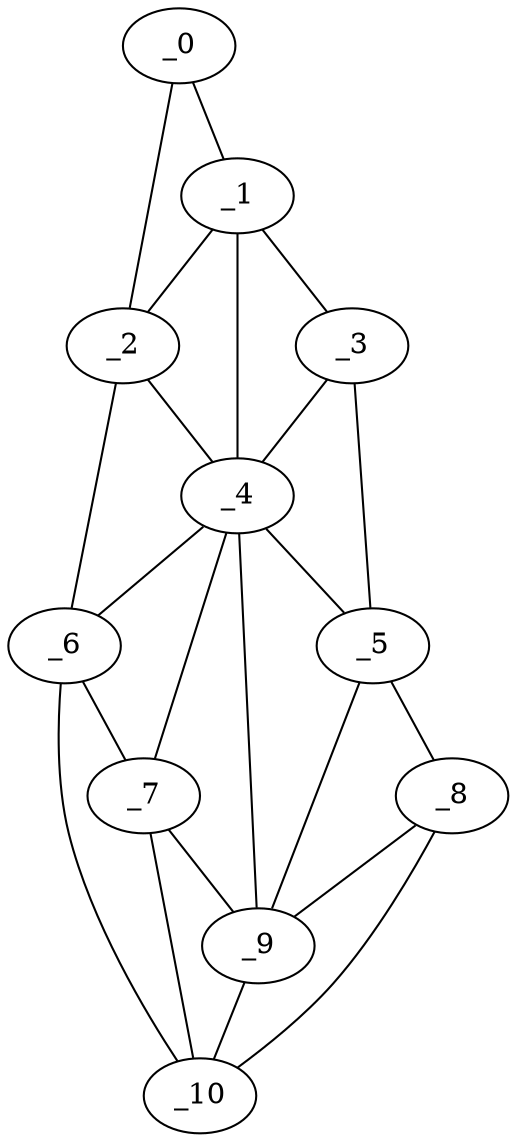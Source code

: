 graph "obj53__225.gxl" {
	_0	 [x=9,
		y=69];
	_1	 [x=15,
		y=73];
	_0 -- _1	 [valence=1];
	_2	 [x=20,
		y=39];
	_0 -- _2	 [valence=1];
	_1 -- _2	 [valence=2];
	_3	 [x=59,
		y=90];
	_1 -- _3	 [valence=1];
	_4	 [x=66,
		y=64];
	_1 -- _4	 [valence=2];
	_2 -- _4	 [valence=2];
	_6	 [x=81,
		y=24];
	_2 -- _6	 [valence=1];
	_3 -- _4	 [valence=2];
	_5	 [x=71,
		y=90];
	_3 -- _5	 [valence=1];
	_4 -- _5	 [valence=1];
	_4 -- _6	 [valence=2];
	_7	 [x=91,
		y=32];
	_4 -- _7	 [valence=2];
	_9	 [x=115,
		y=69];
	_4 -- _9	 [valence=2];
	_8	 [x=114,
		y=82];
	_5 -- _8	 [valence=1];
	_5 -- _9	 [valence=2];
	_6 -- _7	 [valence=1];
	_10	 [x=122,
		y=48];
	_6 -- _10	 [valence=1];
	_7 -- _9	 [valence=2];
	_7 -- _10	 [valence=1];
	_8 -- _9	 [valence=1];
	_8 -- _10	 [valence=1];
	_9 -- _10	 [valence=2];
}
